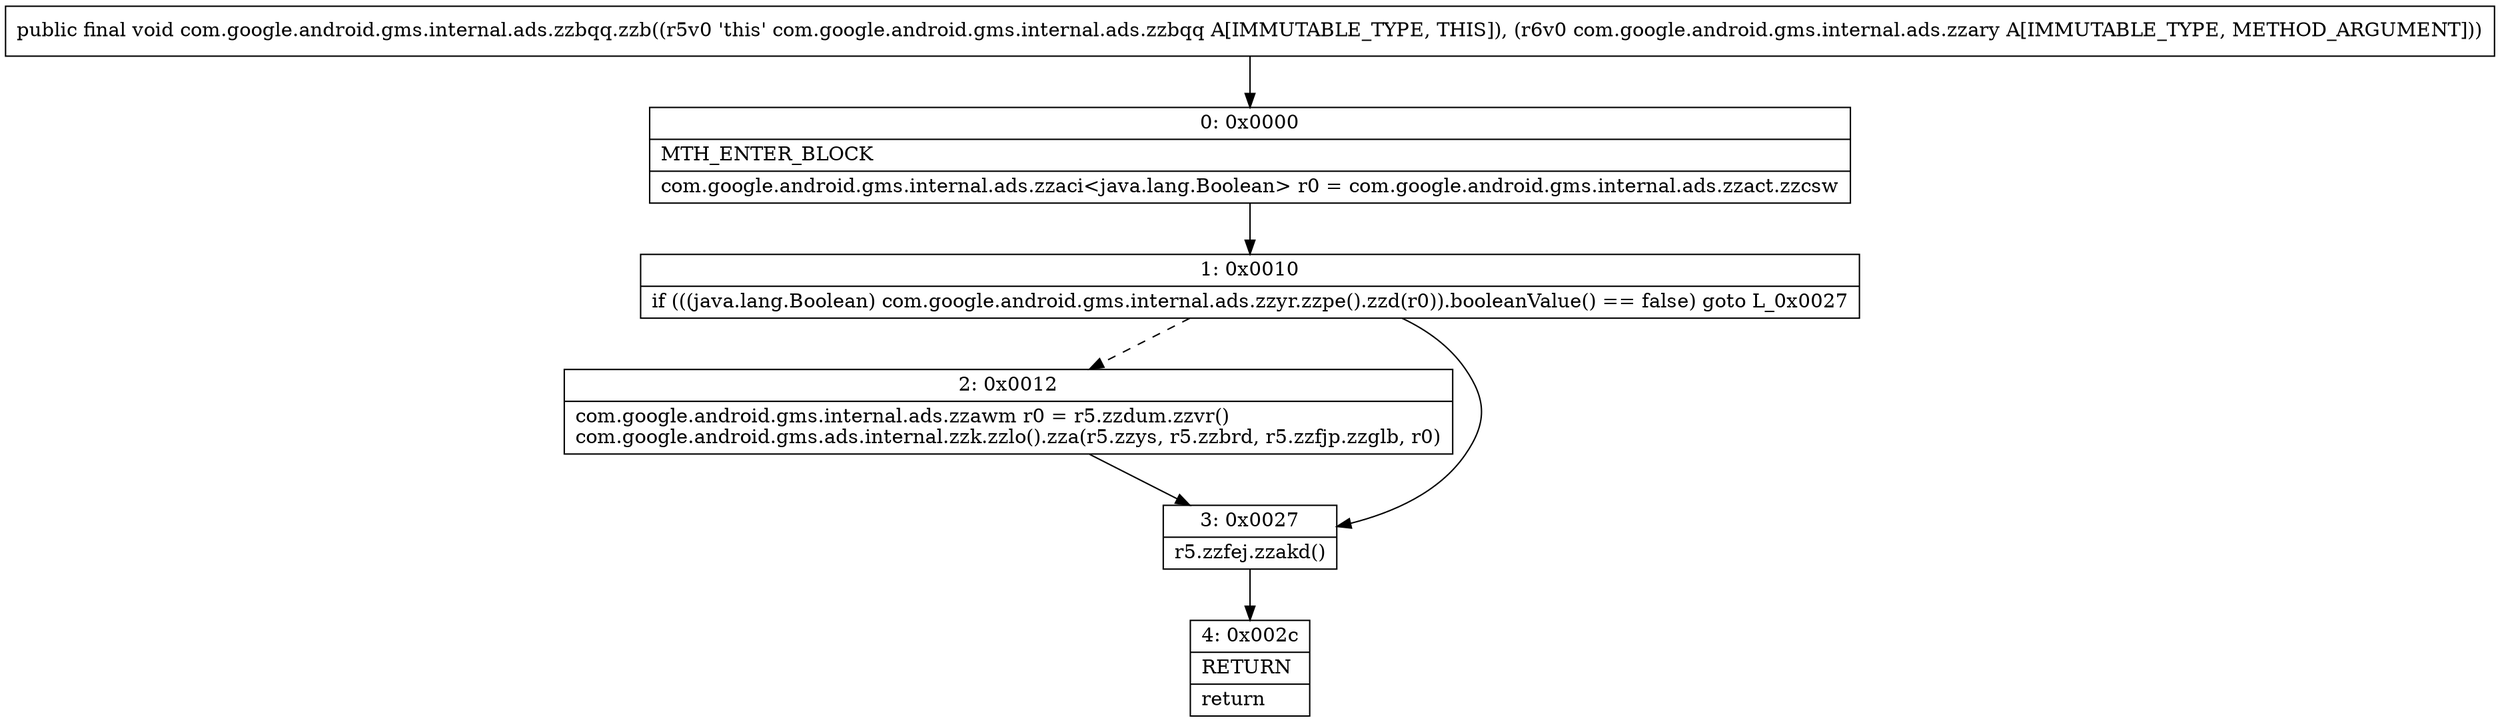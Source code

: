 digraph "CFG forcom.google.android.gms.internal.ads.zzbqq.zzb(Lcom\/google\/android\/gms\/internal\/ads\/zzary;)V" {
Node_0 [shape=record,label="{0\:\ 0x0000|MTH_ENTER_BLOCK\l|com.google.android.gms.internal.ads.zzaci\<java.lang.Boolean\> r0 = com.google.android.gms.internal.ads.zzact.zzcsw\l}"];
Node_1 [shape=record,label="{1\:\ 0x0010|if (((java.lang.Boolean) com.google.android.gms.internal.ads.zzyr.zzpe().zzd(r0)).booleanValue() == false) goto L_0x0027\l}"];
Node_2 [shape=record,label="{2\:\ 0x0012|com.google.android.gms.internal.ads.zzawm r0 = r5.zzdum.zzvr()\lcom.google.android.gms.ads.internal.zzk.zzlo().zza(r5.zzys, r5.zzbrd, r5.zzfjp.zzglb, r0)\l}"];
Node_3 [shape=record,label="{3\:\ 0x0027|r5.zzfej.zzakd()\l}"];
Node_4 [shape=record,label="{4\:\ 0x002c|RETURN\l|return\l}"];
MethodNode[shape=record,label="{public final void com.google.android.gms.internal.ads.zzbqq.zzb((r5v0 'this' com.google.android.gms.internal.ads.zzbqq A[IMMUTABLE_TYPE, THIS]), (r6v0 com.google.android.gms.internal.ads.zzary A[IMMUTABLE_TYPE, METHOD_ARGUMENT])) }"];
MethodNode -> Node_0;
Node_0 -> Node_1;
Node_1 -> Node_2[style=dashed];
Node_1 -> Node_3;
Node_2 -> Node_3;
Node_3 -> Node_4;
}


